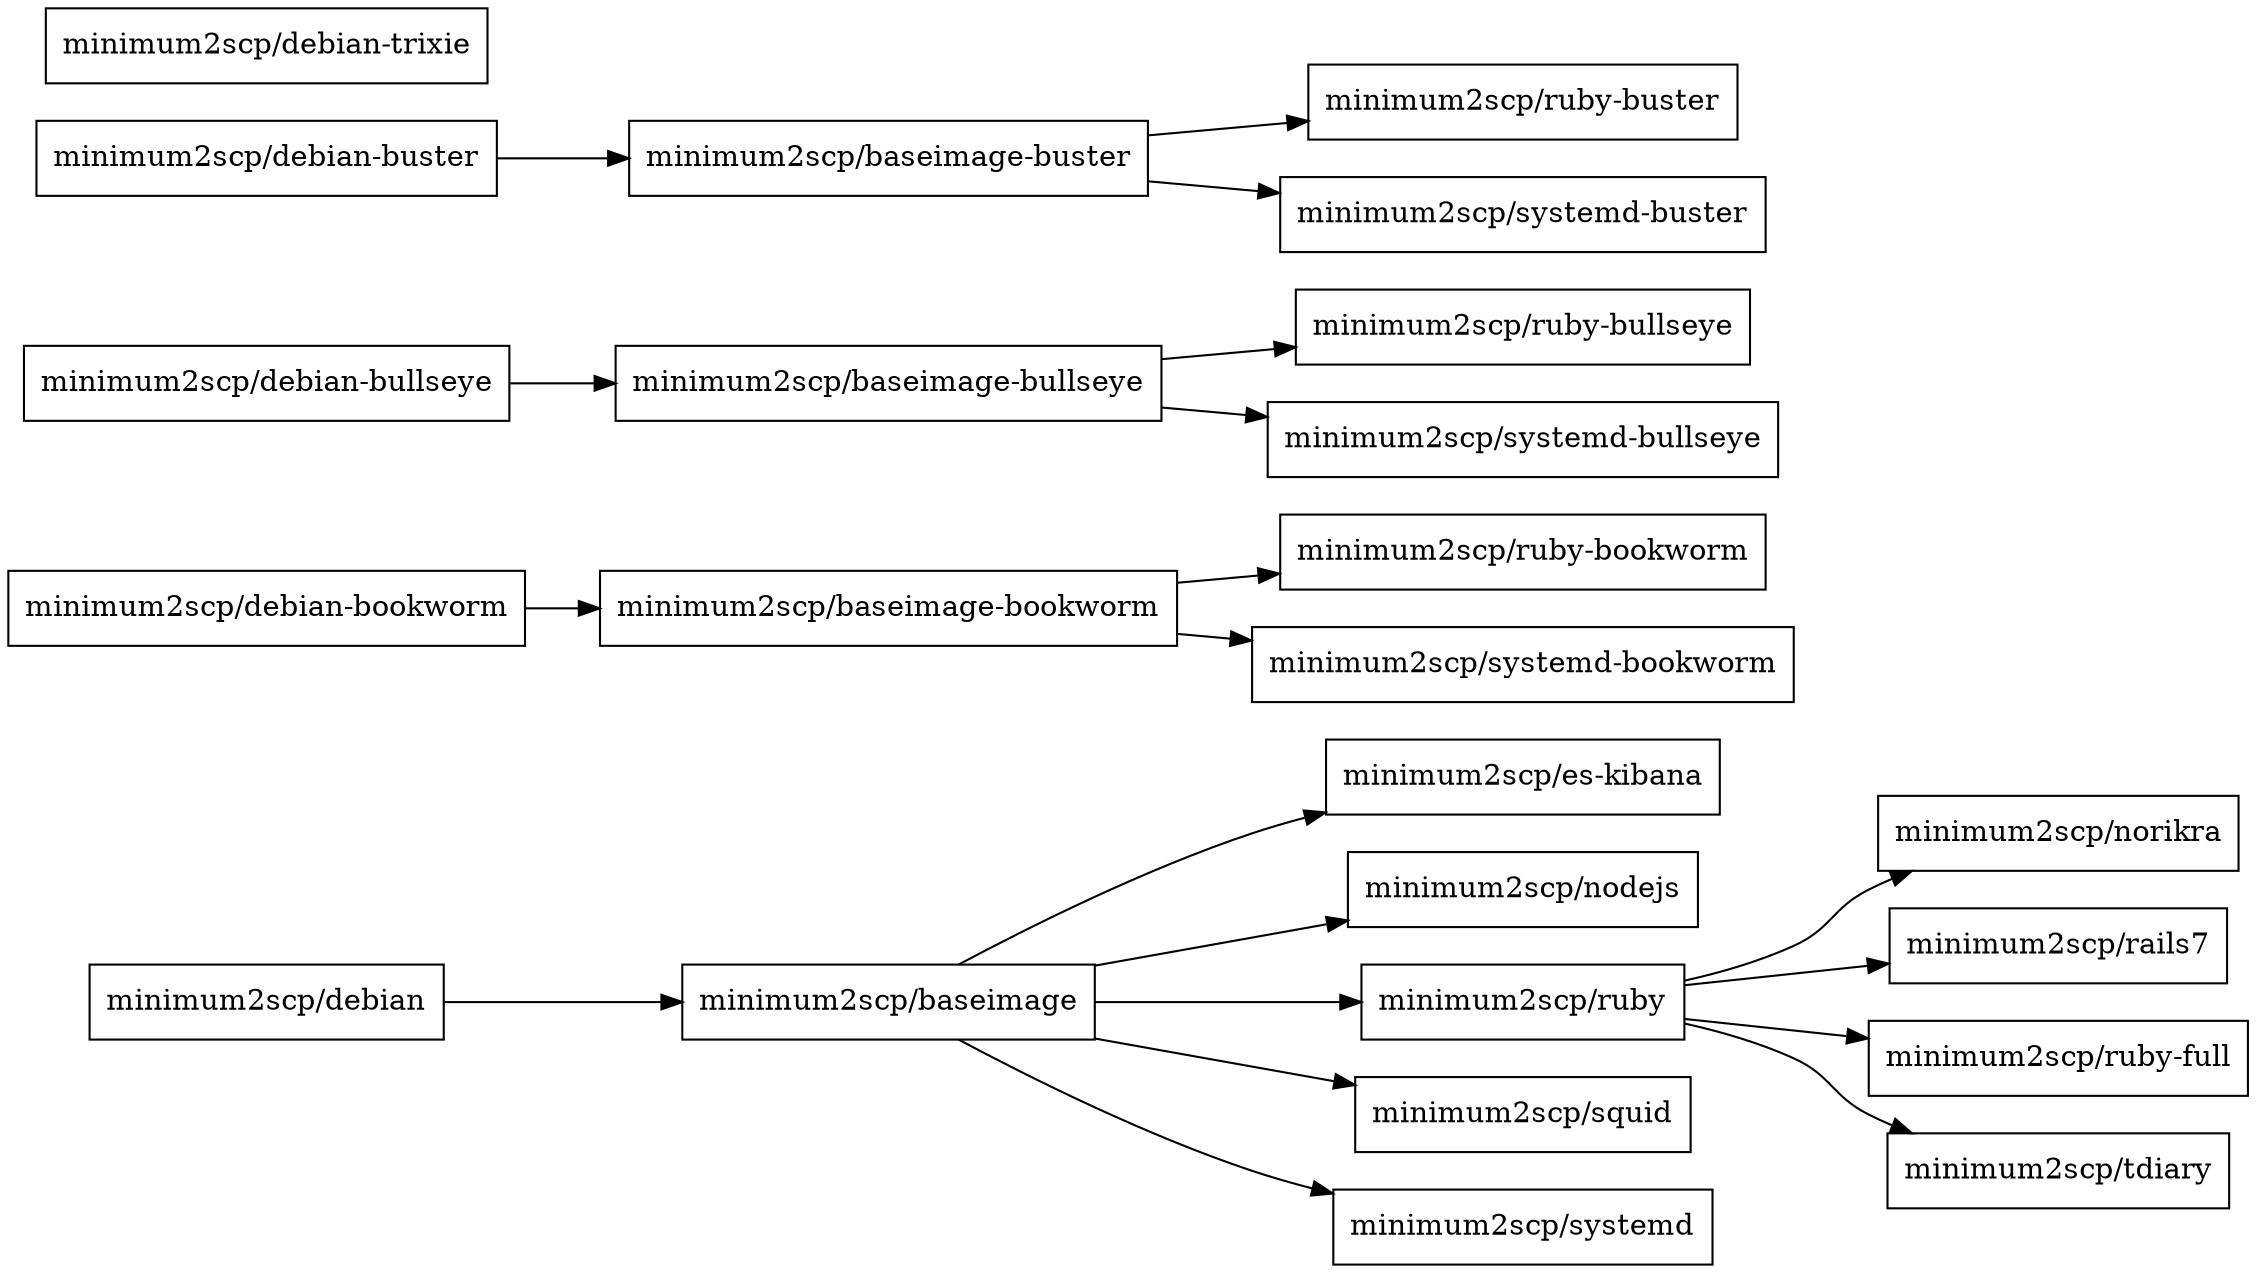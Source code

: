 digraph deps {
  graph [
    rankdir = "LR"
  ];

  node [
    shape = "box"
  ];

  ratio = auto;

  baseimage          [label = "minimum2scp/baseimage"];
  baseimage_bookworm [label = "minimum2scp/baseimage-bookworm"];
  baseimage_bullseye [label = "minimum2scp/baseimage-bullseye"];
  baseimage_buster   [label = "minimum2scp/baseimage-buster"];
  debian             [label = "minimum2scp/debian"];
  debian_trixie      [label = "minimum2scp/debian-trixie"];
  debian_bookworm    [label = "minimum2scp/debian-bookworm"];
  debian_bullseye    [label = "minimum2scp/debian-bullseye"];
  debian_buster      [label = "minimum2scp/debian-buster"];
  es_kibana          [label = "minimum2scp/es-kibana"];
  nodejs             [label = "minimum2scp/nodejs"];
  norikra            [label = "minimum2scp/norikra"];
  rails7             [label = "minimum2scp/rails7"];
  ruby               [label = "minimum2scp/ruby"];
  ruby_bookworm      [label = "minimum2scp/ruby-bookworm"];
  ruby_bullseye      [label = "minimum2scp/ruby-bullseye"];
  ruby_buster        [label = "minimum2scp/ruby-buster"];
  ruby_full          [label = "minimum2scp/ruby-full"];
  squid              [label = "minimum2scp/squid"];
  systemd            [label = "minimum2scp/systemd"];
  systemd_bookworm   [label = "minimum2scp/systemd-bookworm"];
  systemd_bullseye   [label = "minimum2scp/systemd-bullseye"];
  systemd_buster     [label = "minimum2scp/systemd-buster"];
  tdiary             [label = "minimum2scp/tdiary"];

  debian    -> baseimage;
  baseimage -> {es_kibana, nodejs, ruby, squid, systemd};
  ruby      -> {norikra, rails7, ruby_full, tdiary};

  debian_bookworm -> baseimage_bookworm;
  baseimage_bookworm -> {ruby_bookworm, systemd_bookworm};

  debian_bullseye -> baseimage_bullseye;
  baseimage_bullseye -> {ruby_bullseye, systemd_bullseye};

  debian_buster -> baseimage_buster;
  baseimage_buster -> {ruby_buster, systemd_buster};

}

